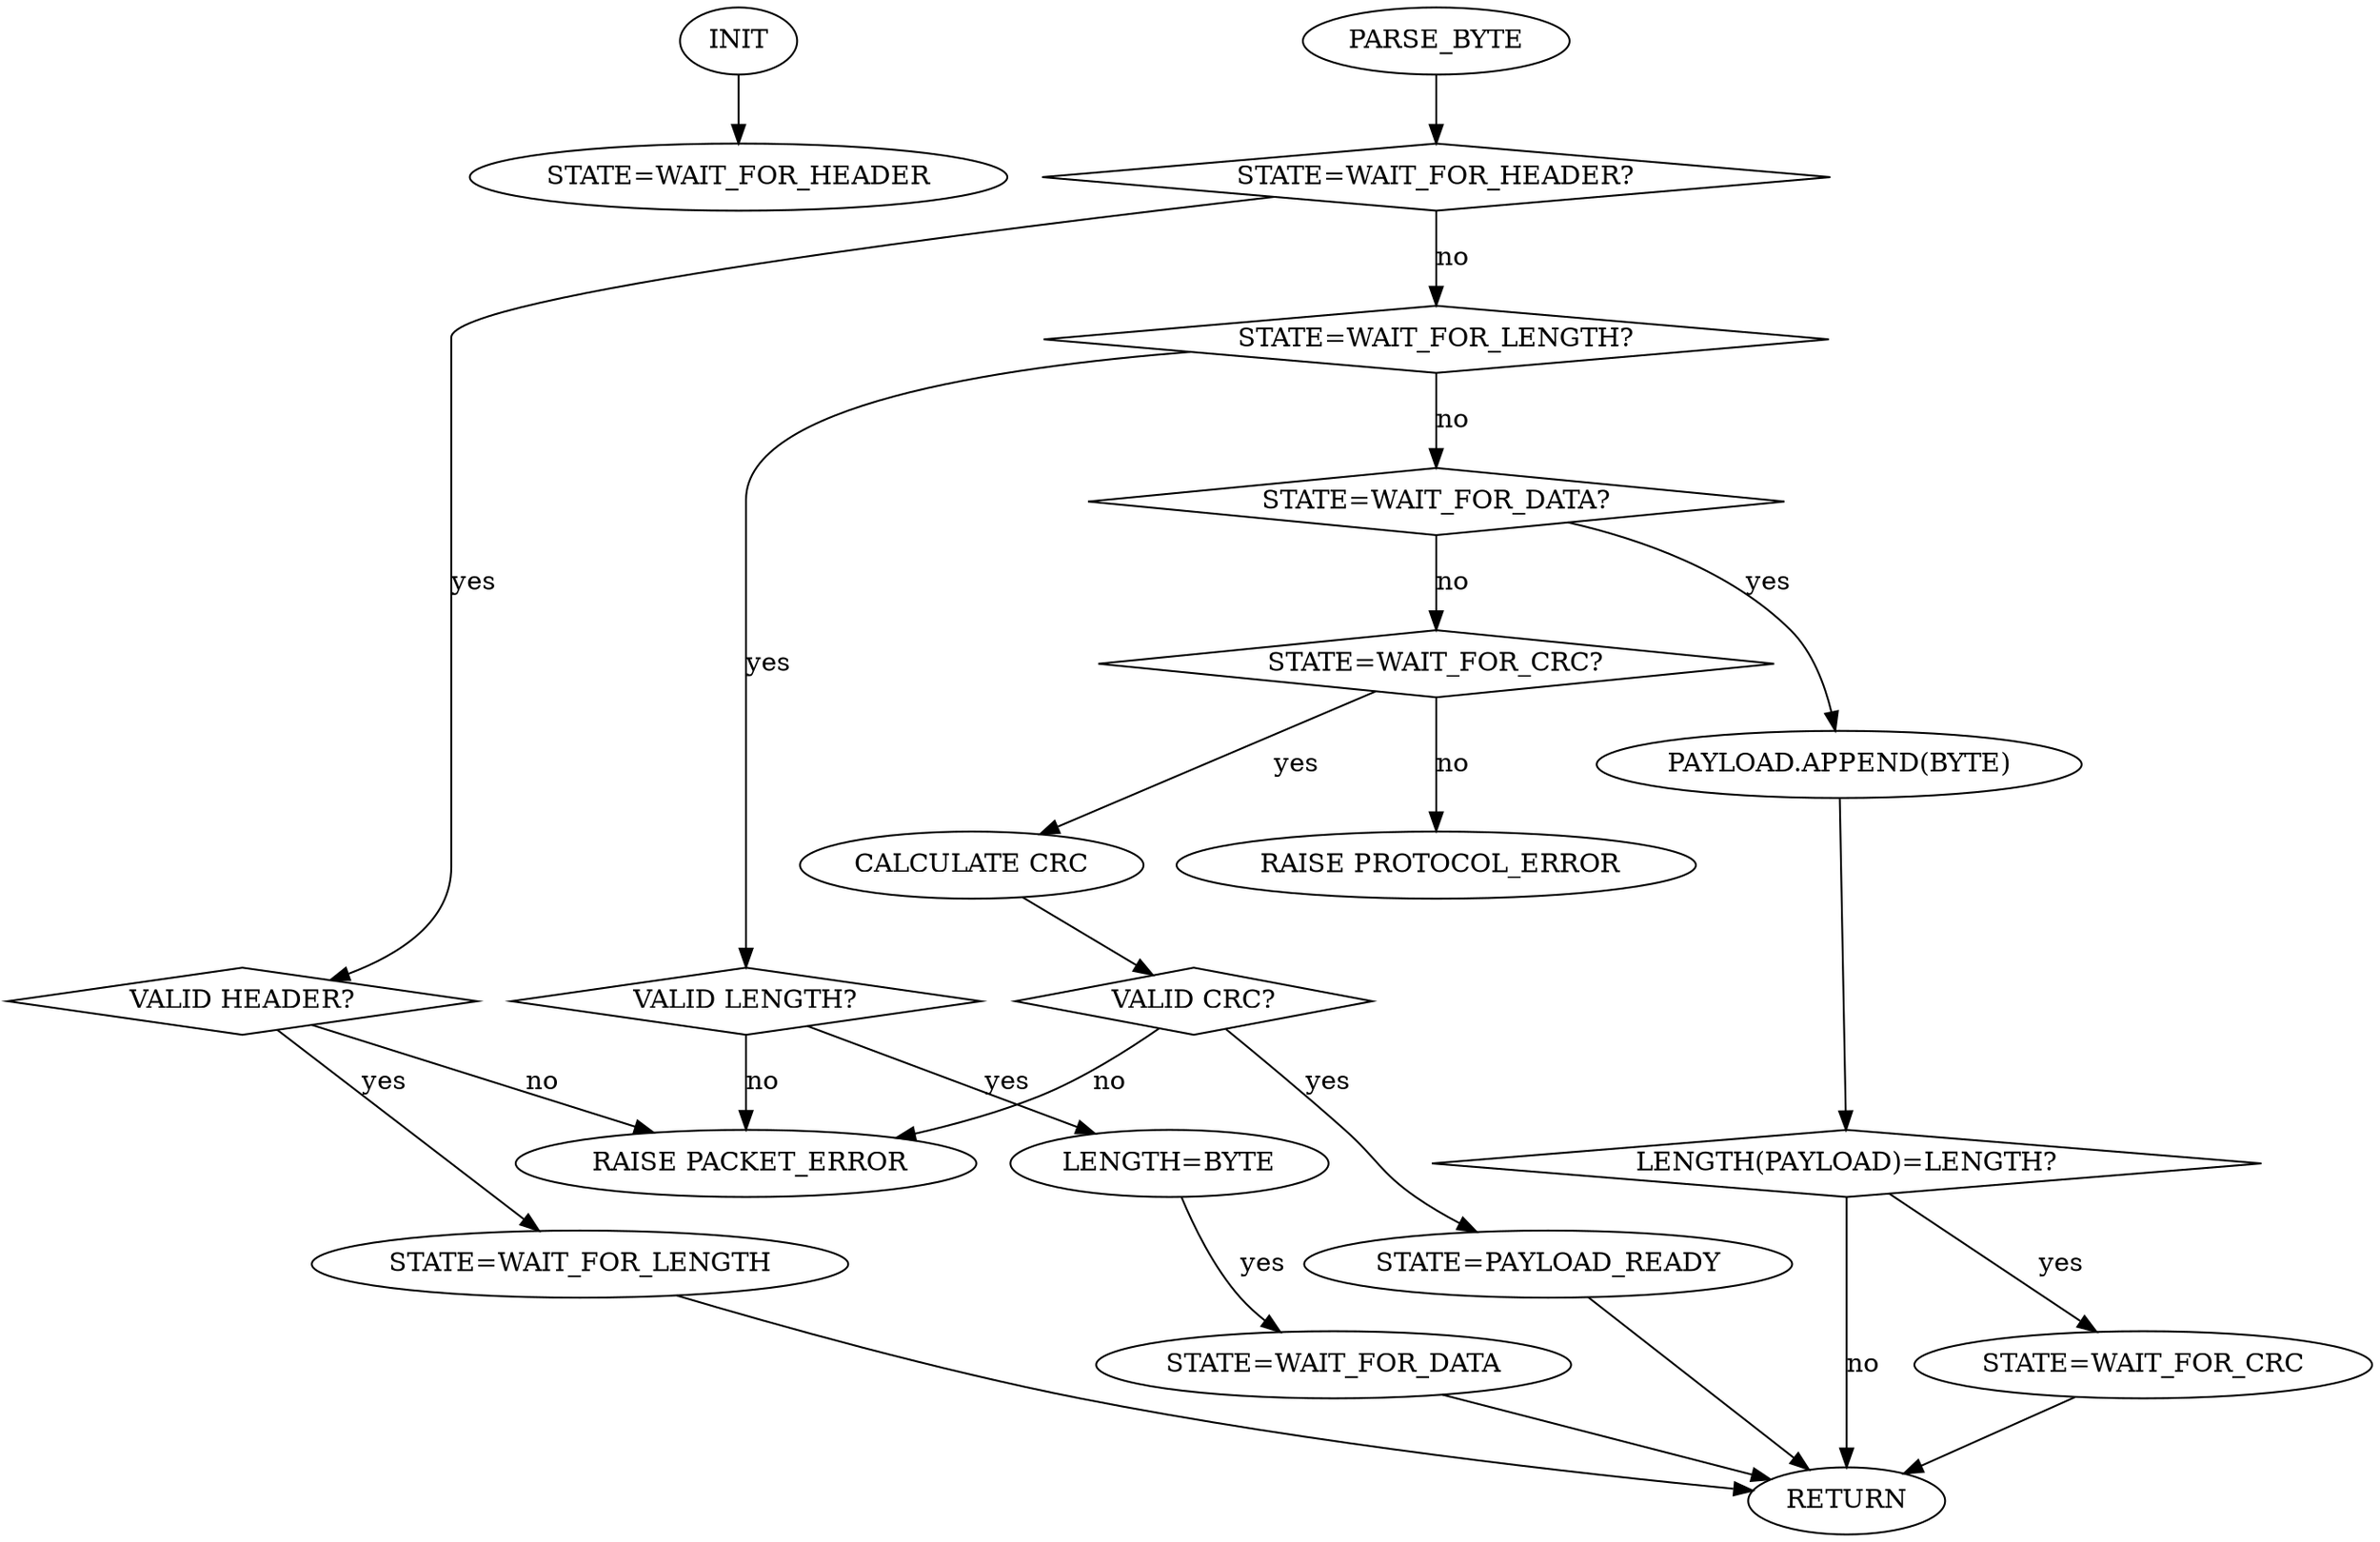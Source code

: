 // vim:ai:et:fenc=utf-8:ff=unix:sw=4:ts=4:

digraph
{
  rankdir=TB;

  "INIT" -> "STATE=WAIT_FOR_HEADER";
  "PARSE_BYTE" -> "STATE=WAIT_FOR_HEADER?";

  "STATE=WAIT_FOR_HEADER?" [shape=diamond];
  "STATE=WAIT_FOR_HEADER?" -> "VALID HEADER?" [label="yes"];
  "STATE=WAIT_FOR_HEADER?" -> "STATE=WAIT_FOR_LENGTH?" [label="no", weight=10];
  "VALID HEADER?" [shape=diamond];
  "VALID HEADER?" -> "STATE=WAIT_FOR_LENGTH" [label="yes"];
  "VALID HEADER?" -> " RAISE PACKET_ERROR" [label="no", weight=10];
  "STATE=WAIT_FOR_LENGTH" -> "RETURN"

  "STATE=WAIT_FOR_LENGTH?" [shape=diamond];
  "STATE=WAIT_FOR_LENGTH?" -> "VALID LENGTH?" [label="yes"];
  "STATE=WAIT_FOR_LENGTH?" -> "STATE=WAIT_FOR_DATA?" [label="no", weight=10];
  "VALID LENGTH?" [shape=diamond];
  "VALID LENGTH?" -> "LENGTH=BYTE" [label="yes"];
  "VALID LENGTH?" -> " RAISE PACKET_ERROR" [label="no", weight=10];
  "LENGTH=BYTE" -> "STATE=WAIT_FOR_DATA" [label="yes"];
  "STATE=WAIT_FOR_DATA" -> "RETURN"

  "STATE=WAIT_FOR_DATA?" [shape=diamond];
  "STATE=WAIT_FOR_DATA?" -> "PAYLOAD.APPEND(BYTE)" [label="yes"];
  "STATE=WAIT_FOR_DATA?" -> "STATE=WAIT_FOR_CRC?" [label="no", weight=10];
  "PAYLOAD.APPEND(BYTE)" -> "LENGTH(PAYLOAD)=LENGTH?";
  "LENGTH(PAYLOAD)=LENGTH?" [shape=diamond];
  "LENGTH(PAYLOAD)=LENGTH?" -> "STATE=WAIT_FOR_CRC" [label="yes"];
  "LENGTH(PAYLOAD)=LENGTH?" -> "RETURN" [label="no", weight=10];
  "STATE=WAIT_FOR_CRC" -> "RETURN";

  "STATE=WAIT_FOR_CRC?" [shape=diamond];
  "STATE=WAIT_FOR_CRC?" -> "CALCULATE CRC" [label="yes"];
  "STATE=WAIT_FOR_CRC?" -> " RAISE PROTOCOL_ERROR" [label="no", weight=10];
  "CALCULATE CRC" -> "VALID CRC?";
  "VALID CRC?" [shape=diamond];
  "VALID CRC?" -> "STATE=PAYLOAD_READY" [label="yes"];
  "VALID CRC?" -> " RAISE PACKET_ERROR" [label="no", weight=10];

  "STATE=PAYLOAD_READY" -> "RETURN";
}
